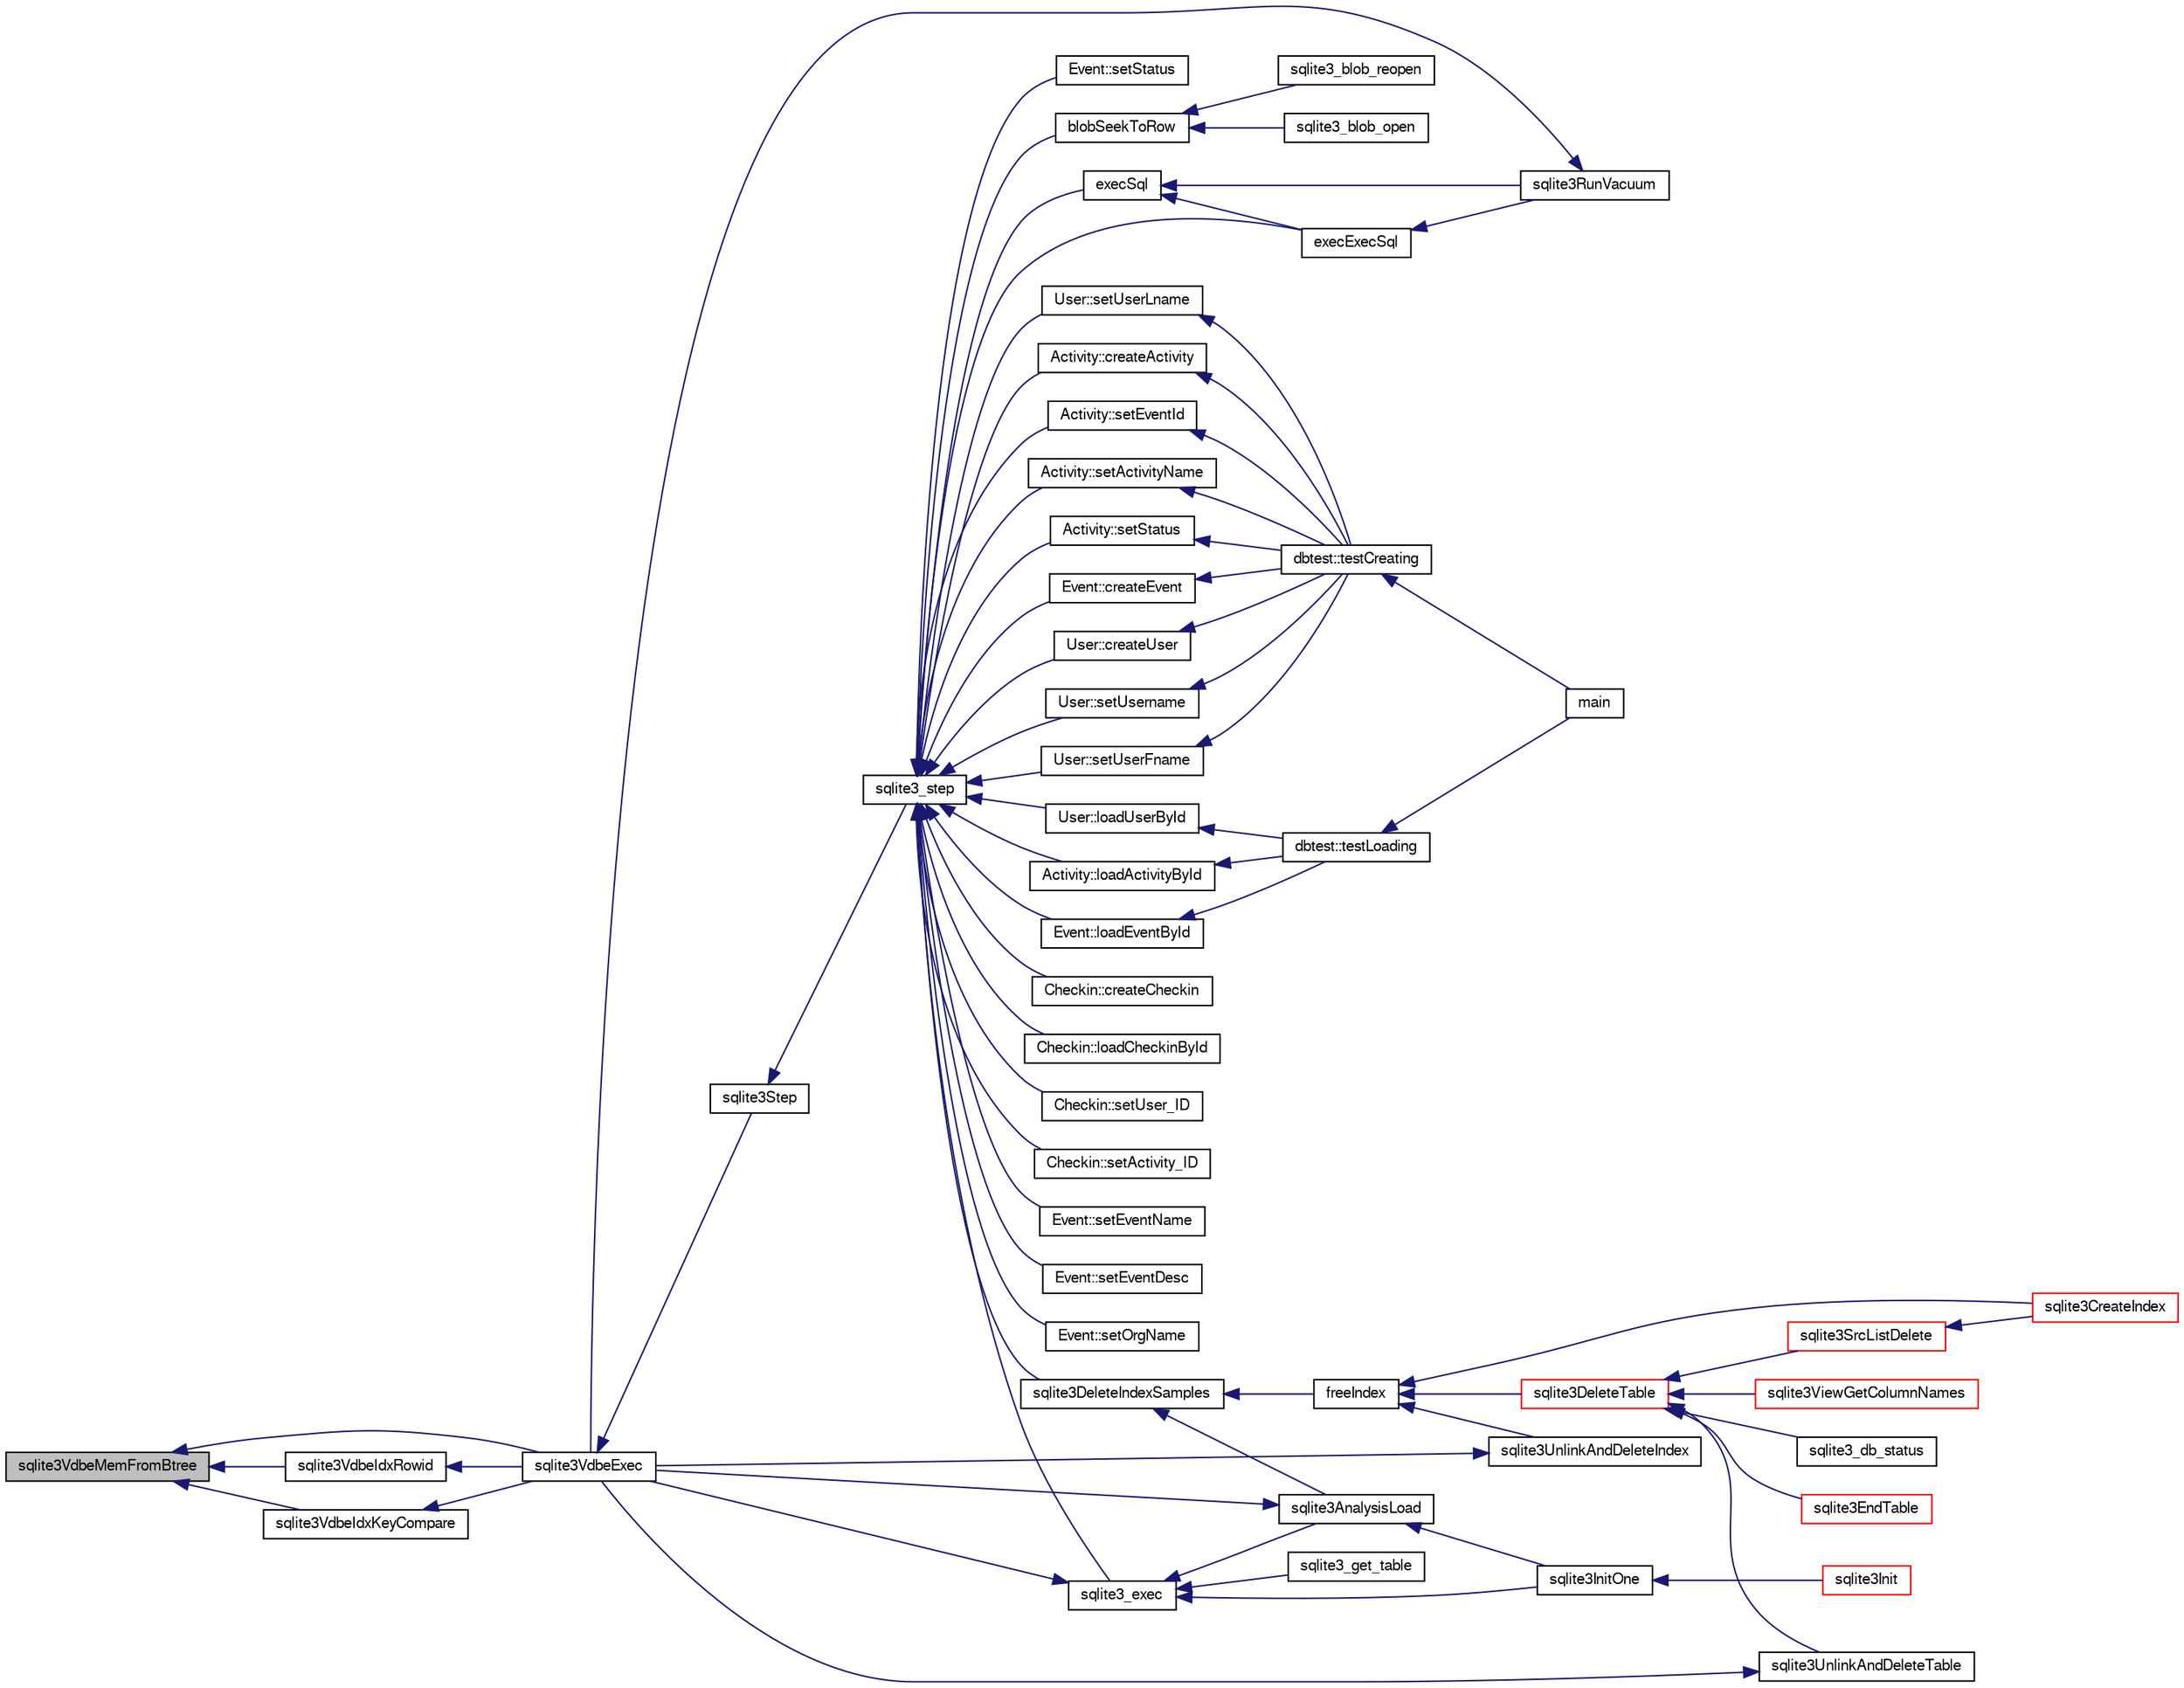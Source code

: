 digraph "sqlite3VdbeMemFromBtree"
{
  edge [fontname="FreeSans",fontsize="10",labelfontname="FreeSans",labelfontsize="10"];
  node [fontname="FreeSans",fontsize="10",shape=record];
  rankdir="LR";
  Node768061 [label="sqlite3VdbeMemFromBtree",height=0.2,width=0.4,color="black", fillcolor="grey75", style="filled", fontcolor="black"];
  Node768061 -> Node768062 [dir="back",color="midnightblue",fontsize="10",style="solid",fontname="FreeSans"];
  Node768062 [label="sqlite3VdbeIdxRowid",height=0.2,width=0.4,color="black", fillcolor="white", style="filled",URL="$sqlite3_8c.html#a1a759afe6bc723418d03214c07ba410f"];
  Node768062 -> Node768063 [dir="back",color="midnightblue",fontsize="10",style="solid",fontname="FreeSans"];
  Node768063 [label="sqlite3VdbeExec",height=0.2,width=0.4,color="black", fillcolor="white", style="filled",URL="$sqlite3_8c.html#a8ce40a614bdc56719c4d642b1e4dfb21"];
  Node768063 -> Node768064 [dir="back",color="midnightblue",fontsize="10",style="solid",fontname="FreeSans"];
  Node768064 [label="sqlite3Step",height=0.2,width=0.4,color="black", fillcolor="white", style="filled",URL="$sqlite3_8c.html#a3f2872e873e2758a4beedad1d5113554"];
  Node768064 -> Node768065 [dir="back",color="midnightblue",fontsize="10",style="solid",fontname="FreeSans"];
  Node768065 [label="sqlite3_step",height=0.2,width=0.4,color="black", fillcolor="white", style="filled",URL="$sqlite3_8h.html#ac1e491ce36b7471eb28387f7d3c74334"];
  Node768065 -> Node768066 [dir="back",color="midnightblue",fontsize="10",style="solid",fontname="FreeSans"];
  Node768066 [label="Activity::createActivity",height=0.2,width=0.4,color="black", fillcolor="white", style="filled",URL="$classActivity.html#a813cc5e52c14ab49b39014c134e3425b"];
  Node768066 -> Node768067 [dir="back",color="midnightblue",fontsize="10",style="solid",fontname="FreeSans"];
  Node768067 [label="dbtest::testCreating",height=0.2,width=0.4,color="black", fillcolor="white", style="filled",URL="$classdbtest.html#a8193e88a7df657069c8a6bd09c8243b7"];
  Node768067 -> Node768068 [dir="back",color="midnightblue",fontsize="10",style="solid",fontname="FreeSans"];
  Node768068 [label="main",height=0.2,width=0.4,color="black", fillcolor="white", style="filled",URL="$test_8cpp.html#ae66f6b31b5ad750f1fe042a706a4e3d4"];
  Node768065 -> Node768069 [dir="back",color="midnightblue",fontsize="10",style="solid",fontname="FreeSans"];
  Node768069 [label="Activity::loadActivityById",height=0.2,width=0.4,color="black", fillcolor="white", style="filled",URL="$classActivity.html#abe4ffb4f08a47212ebf9013259d9e7fd"];
  Node768069 -> Node768070 [dir="back",color="midnightblue",fontsize="10",style="solid",fontname="FreeSans"];
  Node768070 [label="dbtest::testLoading",height=0.2,width=0.4,color="black", fillcolor="white", style="filled",URL="$classdbtest.html#a6f98d82a2c8e2b9040848763504ddae1"];
  Node768070 -> Node768068 [dir="back",color="midnightblue",fontsize="10",style="solid",fontname="FreeSans"];
  Node768065 -> Node768071 [dir="back",color="midnightblue",fontsize="10",style="solid",fontname="FreeSans"];
  Node768071 [label="Activity::setEventId",height=0.2,width=0.4,color="black", fillcolor="white", style="filled",URL="$classActivity.html#adb1d0fd0d08f473e068f0a4086bfa9ca"];
  Node768071 -> Node768067 [dir="back",color="midnightblue",fontsize="10",style="solid",fontname="FreeSans"];
  Node768065 -> Node768072 [dir="back",color="midnightblue",fontsize="10",style="solid",fontname="FreeSans"];
  Node768072 [label="Activity::setActivityName",height=0.2,width=0.4,color="black", fillcolor="white", style="filled",URL="$classActivity.html#a62dc3737b33915a36086f9dd26d16a81"];
  Node768072 -> Node768067 [dir="back",color="midnightblue",fontsize="10",style="solid",fontname="FreeSans"];
  Node768065 -> Node768073 [dir="back",color="midnightblue",fontsize="10",style="solid",fontname="FreeSans"];
  Node768073 [label="Activity::setStatus",height=0.2,width=0.4,color="black", fillcolor="white", style="filled",URL="$classActivity.html#af618135a7738f4d2a7ee147a8ef912ea"];
  Node768073 -> Node768067 [dir="back",color="midnightblue",fontsize="10",style="solid",fontname="FreeSans"];
  Node768065 -> Node768074 [dir="back",color="midnightblue",fontsize="10",style="solid",fontname="FreeSans"];
  Node768074 [label="Checkin::createCheckin",height=0.2,width=0.4,color="black", fillcolor="white", style="filled",URL="$classCheckin.html#a4e40acdf7fff0e607f6de4f24f3a163c"];
  Node768065 -> Node768075 [dir="back",color="midnightblue",fontsize="10",style="solid",fontname="FreeSans"];
  Node768075 [label="Checkin::loadCheckinById",height=0.2,width=0.4,color="black", fillcolor="white", style="filled",URL="$classCheckin.html#a3461f70ea6c68475225f2a07f78a21e0"];
  Node768065 -> Node768076 [dir="back",color="midnightblue",fontsize="10",style="solid",fontname="FreeSans"];
  Node768076 [label="Checkin::setUser_ID",height=0.2,width=0.4,color="black", fillcolor="white", style="filled",URL="$classCheckin.html#a76ab640f4f912876dbebf183db5359c6"];
  Node768065 -> Node768077 [dir="back",color="midnightblue",fontsize="10",style="solid",fontname="FreeSans"];
  Node768077 [label="Checkin::setActivity_ID",height=0.2,width=0.4,color="black", fillcolor="white", style="filled",URL="$classCheckin.html#ab2ff3ec2604ec73a42af25874a00b232"];
  Node768065 -> Node768078 [dir="back",color="midnightblue",fontsize="10",style="solid",fontname="FreeSans"];
  Node768078 [label="Event::createEvent",height=0.2,width=0.4,color="black", fillcolor="white", style="filled",URL="$classEvent.html#a77adb9f4a46ffb32c2d931f0691f5903"];
  Node768078 -> Node768067 [dir="back",color="midnightblue",fontsize="10",style="solid",fontname="FreeSans"];
  Node768065 -> Node768079 [dir="back",color="midnightblue",fontsize="10",style="solid",fontname="FreeSans"];
  Node768079 [label="Event::loadEventById",height=0.2,width=0.4,color="black", fillcolor="white", style="filled",URL="$classEvent.html#afa66cea33f722dbeecb69cc98fdea055"];
  Node768079 -> Node768070 [dir="back",color="midnightblue",fontsize="10",style="solid",fontname="FreeSans"];
  Node768065 -> Node768080 [dir="back",color="midnightblue",fontsize="10",style="solid",fontname="FreeSans"];
  Node768080 [label="Event::setEventName",height=0.2,width=0.4,color="black", fillcolor="white", style="filled",URL="$classEvent.html#a10596b6ca077df05184e30d62b08729d"];
  Node768065 -> Node768081 [dir="back",color="midnightblue",fontsize="10",style="solid",fontname="FreeSans"];
  Node768081 [label="Event::setEventDesc",height=0.2,width=0.4,color="black", fillcolor="white", style="filled",URL="$classEvent.html#ae36b8377dcae792f1c5c4726024c981b"];
  Node768065 -> Node768082 [dir="back",color="midnightblue",fontsize="10",style="solid",fontname="FreeSans"];
  Node768082 [label="Event::setOrgName",height=0.2,width=0.4,color="black", fillcolor="white", style="filled",URL="$classEvent.html#a19aac0f776bd764563a54977656cf680"];
  Node768065 -> Node768083 [dir="back",color="midnightblue",fontsize="10",style="solid",fontname="FreeSans"];
  Node768083 [label="Event::setStatus",height=0.2,width=0.4,color="black", fillcolor="white", style="filled",URL="$classEvent.html#ab0a6b9285af0f4172eb841e2b80f8972"];
  Node768065 -> Node768084 [dir="back",color="midnightblue",fontsize="10",style="solid",fontname="FreeSans"];
  Node768084 [label="blobSeekToRow",height=0.2,width=0.4,color="black", fillcolor="white", style="filled",URL="$sqlite3_8c.html#afff57e13332b98c8a44a7cebe38962ab"];
  Node768084 -> Node768085 [dir="back",color="midnightblue",fontsize="10",style="solid",fontname="FreeSans"];
  Node768085 [label="sqlite3_blob_open",height=0.2,width=0.4,color="black", fillcolor="white", style="filled",URL="$sqlite3_8h.html#adb8ad839a5bdd62a43785132bc7dd518"];
  Node768084 -> Node768086 [dir="back",color="midnightblue",fontsize="10",style="solid",fontname="FreeSans"];
  Node768086 [label="sqlite3_blob_reopen",height=0.2,width=0.4,color="black", fillcolor="white", style="filled",URL="$sqlite3_8h.html#abc77c24fdc0150138490359a94360f7e"];
  Node768065 -> Node768087 [dir="back",color="midnightblue",fontsize="10",style="solid",fontname="FreeSans"];
  Node768087 [label="sqlite3DeleteIndexSamples",height=0.2,width=0.4,color="black", fillcolor="white", style="filled",URL="$sqlite3_8c.html#aaeda0302fbf61397ec009f65bed047ef"];
  Node768087 -> Node768088 [dir="back",color="midnightblue",fontsize="10",style="solid",fontname="FreeSans"];
  Node768088 [label="sqlite3AnalysisLoad",height=0.2,width=0.4,color="black", fillcolor="white", style="filled",URL="$sqlite3_8c.html#a48a2301c27e1d3d68708b9b8761b5a01"];
  Node768088 -> Node768063 [dir="back",color="midnightblue",fontsize="10",style="solid",fontname="FreeSans"];
  Node768088 -> Node768089 [dir="back",color="midnightblue",fontsize="10",style="solid",fontname="FreeSans"];
  Node768089 [label="sqlite3InitOne",height=0.2,width=0.4,color="black", fillcolor="white", style="filled",URL="$sqlite3_8c.html#ac4318b25df65269906b0379251fe9b85"];
  Node768089 -> Node768090 [dir="back",color="midnightblue",fontsize="10",style="solid",fontname="FreeSans"];
  Node768090 [label="sqlite3Init",height=0.2,width=0.4,color="red", fillcolor="white", style="filled",URL="$sqlite3_8c.html#aed74e3dc765631a833f522f425ff5a48"];
  Node768087 -> Node768190 [dir="back",color="midnightblue",fontsize="10",style="solid",fontname="FreeSans"];
  Node768190 [label="freeIndex",height=0.2,width=0.4,color="black", fillcolor="white", style="filled",URL="$sqlite3_8c.html#a00907c99c18d5bcb9d0b38c077146c31"];
  Node768190 -> Node768191 [dir="back",color="midnightblue",fontsize="10",style="solid",fontname="FreeSans"];
  Node768191 [label="sqlite3UnlinkAndDeleteIndex",height=0.2,width=0.4,color="black", fillcolor="white", style="filled",URL="$sqlite3_8c.html#a889f2dcb438c56db37a6d61e9f25e244"];
  Node768191 -> Node768063 [dir="back",color="midnightblue",fontsize="10",style="solid",fontname="FreeSans"];
  Node768190 -> Node768192 [dir="back",color="midnightblue",fontsize="10",style="solid",fontname="FreeSans"];
  Node768192 [label="sqlite3DeleteTable",height=0.2,width=0.4,color="red", fillcolor="white", style="filled",URL="$sqlite3_8c.html#a7fd3d507375a381a3807f92735318973"];
  Node768192 -> Node768193 [dir="back",color="midnightblue",fontsize="10",style="solid",fontname="FreeSans"];
  Node768193 [label="sqlite3_db_status",height=0.2,width=0.4,color="black", fillcolor="white", style="filled",URL="$sqlite3_8h.html#ab64e8333313ee2e44116842711818940"];
  Node768192 -> Node768194 [dir="back",color="midnightblue",fontsize="10",style="solid",fontname="FreeSans"];
  Node768194 [label="sqlite3UnlinkAndDeleteTable",height=0.2,width=0.4,color="black", fillcolor="white", style="filled",URL="$sqlite3_8c.html#a9733677716a49de464f86fff164e9a1b"];
  Node768194 -> Node768063 [dir="back",color="midnightblue",fontsize="10",style="solid",fontname="FreeSans"];
  Node768192 -> Node768105 [dir="back",color="midnightblue",fontsize="10",style="solid",fontname="FreeSans"];
  Node768105 [label="sqlite3EndTable",height=0.2,width=0.4,color="red", fillcolor="white", style="filled",URL="$sqlite3_8c.html#a7b5f2c66c0f0b6f819d970ca389768b0"];
  Node768192 -> Node768140 [dir="back",color="midnightblue",fontsize="10",style="solid",fontname="FreeSans"];
  Node768140 [label="sqlite3ViewGetColumnNames",height=0.2,width=0.4,color="red", fillcolor="white", style="filled",URL="$sqlite3_8c.html#aebc7cd8d9e2bd174ae0a60363d3f6ce8"];
  Node768192 -> Node768195 [dir="back",color="midnightblue",fontsize="10",style="solid",fontname="FreeSans"];
  Node768195 [label="sqlite3SrcListDelete",height=0.2,width=0.4,color="red", fillcolor="white", style="filled",URL="$sqlite3_8c.html#acc250a3e5e7fd8889a16a9f28e3e7312"];
  Node768195 -> Node768102 [dir="back",color="midnightblue",fontsize="10",style="solid",fontname="FreeSans"];
  Node768102 [label="sqlite3CreateIndex",height=0.2,width=0.4,color="red", fillcolor="white", style="filled",URL="$sqlite3_8c.html#a8dbe5e590ab6c58a8c45f34f7c81e825"];
  Node768190 -> Node768102 [dir="back",color="midnightblue",fontsize="10",style="solid",fontname="FreeSans"];
  Node768065 -> Node768256 [dir="back",color="midnightblue",fontsize="10",style="solid",fontname="FreeSans"];
  Node768256 [label="sqlite3_exec",height=0.2,width=0.4,color="black", fillcolor="white", style="filled",URL="$sqlite3_8h.html#a97487ec8150e0bcc8fa392ab8f0e24db"];
  Node768256 -> Node768063 [dir="back",color="midnightblue",fontsize="10",style="solid",fontname="FreeSans"];
  Node768256 -> Node768088 [dir="back",color="midnightblue",fontsize="10",style="solid",fontname="FreeSans"];
  Node768256 -> Node768089 [dir="back",color="midnightblue",fontsize="10",style="solid",fontname="FreeSans"];
  Node768256 -> Node768257 [dir="back",color="midnightblue",fontsize="10",style="solid",fontname="FreeSans"];
  Node768257 [label="sqlite3_get_table",height=0.2,width=0.4,color="black", fillcolor="white", style="filled",URL="$sqlite3_8h.html#a5effeac4e12df57beaa35c5be1f61579"];
  Node768065 -> Node768247 [dir="back",color="midnightblue",fontsize="10",style="solid",fontname="FreeSans"];
  Node768247 [label="execSql",height=0.2,width=0.4,color="black", fillcolor="white", style="filled",URL="$sqlite3_8c.html#a7d16651b98a110662f4c265eff0246cb"];
  Node768247 -> Node768248 [dir="back",color="midnightblue",fontsize="10",style="solid",fontname="FreeSans"];
  Node768248 [label="execExecSql",height=0.2,width=0.4,color="black", fillcolor="white", style="filled",URL="$sqlite3_8c.html#ac1be09a6c047f21133d16378d301e0d4"];
  Node768248 -> Node768249 [dir="back",color="midnightblue",fontsize="10",style="solid",fontname="FreeSans"];
  Node768249 [label="sqlite3RunVacuum",height=0.2,width=0.4,color="black", fillcolor="white", style="filled",URL="$sqlite3_8c.html#a5e83ddc7b3e7e8e79ad5d1fc92de1d2f"];
  Node768249 -> Node768063 [dir="back",color="midnightblue",fontsize="10",style="solid",fontname="FreeSans"];
  Node768247 -> Node768249 [dir="back",color="midnightblue",fontsize="10",style="solid",fontname="FreeSans"];
  Node768065 -> Node768248 [dir="back",color="midnightblue",fontsize="10",style="solid",fontname="FreeSans"];
  Node768065 -> Node768250 [dir="back",color="midnightblue",fontsize="10",style="solid",fontname="FreeSans"];
  Node768250 [label="User::createUser",height=0.2,width=0.4,color="black", fillcolor="white", style="filled",URL="$classUser.html#a22ed673939e8cc0a136130b809bba513"];
  Node768250 -> Node768067 [dir="back",color="midnightblue",fontsize="10",style="solid",fontname="FreeSans"];
  Node768065 -> Node768251 [dir="back",color="midnightblue",fontsize="10",style="solid",fontname="FreeSans"];
  Node768251 [label="User::loadUserById",height=0.2,width=0.4,color="black", fillcolor="white", style="filled",URL="$classUser.html#a863377665b7fb83c5547dcf9727f5092"];
  Node768251 -> Node768070 [dir="back",color="midnightblue",fontsize="10",style="solid",fontname="FreeSans"];
  Node768065 -> Node768252 [dir="back",color="midnightblue",fontsize="10",style="solid",fontname="FreeSans"];
  Node768252 [label="User::setUsername",height=0.2,width=0.4,color="black", fillcolor="white", style="filled",URL="$classUser.html#aa0497022a136cb78de785b0a39ae60b1"];
  Node768252 -> Node768067 [dir="back",color="midnightblue",fontsize="10",style="solid",fontname="FreeSans"];
  Node768065 -> Node768253 [dir="back",color="midnightblue",fontsize="10",style="solid",fontname="FreeSans"];
  Node768253 [label="User::setUserFname",height=0.2,width=0.4,color="black", fillcolor="white", style="filled",URL="$classUser.html#a72657eb55cd0ca437b4841a43f19912f"];
  Node768253 -> Node768067 [dir="back",color="midnightblue",fontsize="10",style="solid",fontname="FreeSans"];
  Node768065 -> Node768254 [dir="back",color="midnightblue",fontsize="10",style="solid",fontname="FreeSans"];
  Node768254 [label="User::setUserLname",height=0.2,width=0.4,color="black", fillcolor="white", style="filled",URL="$classUser.html#aa25973387e5afe1aa6f60dd6545e33b5"];
  Node768254 -> Node768067 [dir="back",color="midnightblue",fontsize="10",style="solid",fontname="FreeSans"];
  Node768061 -> Node768324 [dir="back",color="midnightblue",fontsize="10",style="solid",fontname="FreeSans"];
  Node768324 [label="sqlite3VdbeIdxKeyCompare",height=0.2,width=0.4,color="black", fillcolor="white", style="filled",URL="$sqlite3_8c.html#a633ec6b384086f70ef61b64a5269afc9"];
  Node768324 -> Node768063 [dir="back",color="midnightblue",fontsize="10",style="solid",fontname="FreeSans"];
  Node768061 -> Node768063 [dir="back",color="midnightblue",fontsize="10",style="solid",fontname="FreeSans"];
}
